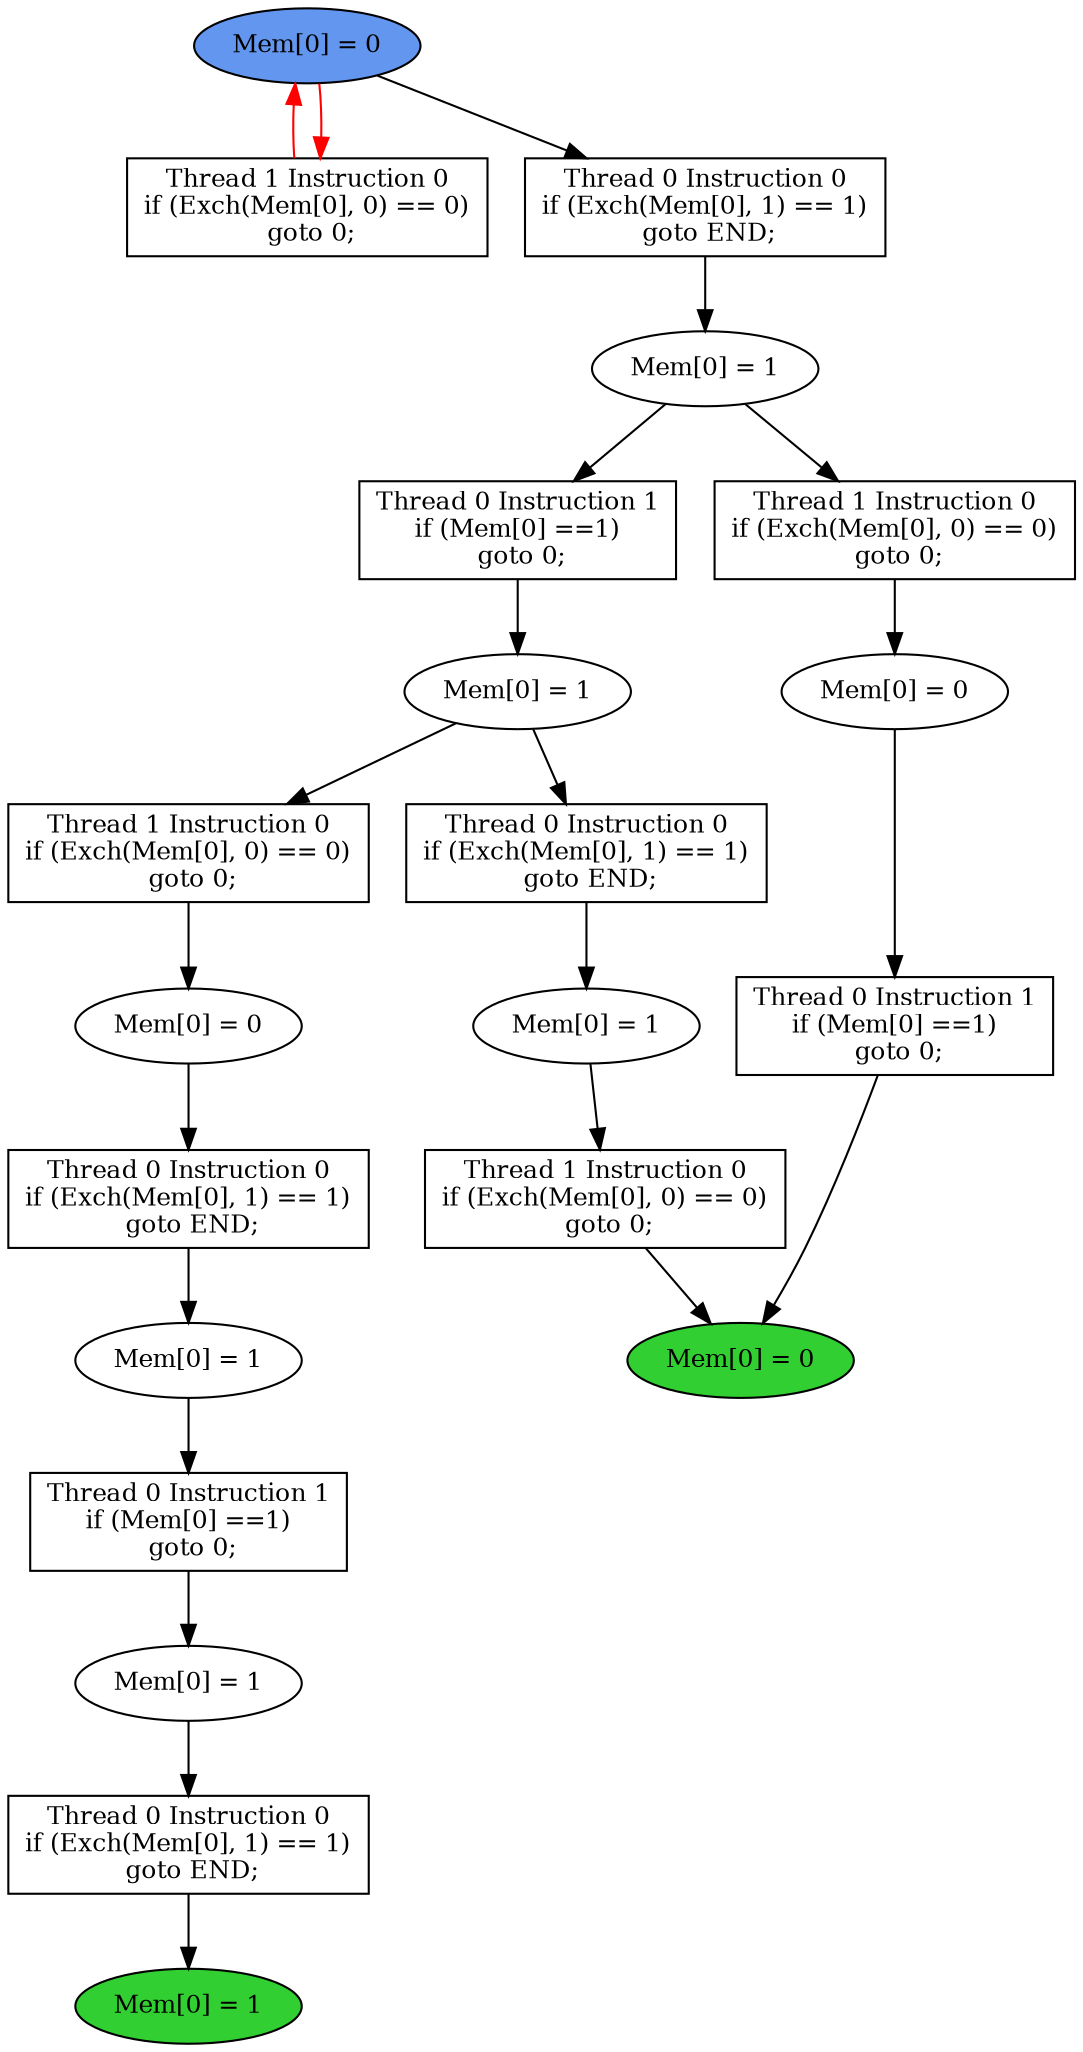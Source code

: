 digraph "graph" {
graph [fontsize=12]
node [fontsize=12]
edge [fontsize=12]
rankdir=TB;
"N22" -> "N16" [uuid = "<A0, END0>", color = "#000000", fontcolor = "#ffffff", style = "solid", label = "", dir = "forward", weight = "1"]
"N21" -> "N20" [uuid = "<A1, S6>", color = "#000000", fontcolor = "#ffffff", style = "solid", label = "", dir = "forward", weight = "1"]
"N31" -> "N28" [uuid = "<A2, START$0>", color = "#ff0000", fontcolor = "#ffffff", style = "solid", label = "", dir = "back", weight = "1"]
"N11" -> "N10" [uuid = "<A3, S5>", color = "#000000", fontcolor = "#ffffff", style = "solid", label = "", dir = "forward", weight = "1"]
"N17" -> "N16" [uuid = "<A4, END0>", color = "#000000", fontcolor = "#ffffff", style = "solid", label = "", dir = "forward", weight = "1"]
"N24" -> "N23" [uuid = "<A5, S4>", color = "#000000", fontcolor = "#ffffff", style = "solid", label = "", dir = "forward", weight = "1"]
"N15" -> "N14" [uuid = "<A6, S3>", color = "#000000", fontcolor = "#ffffff", style = "solid", label = "", dir = "forward", weight = "1"]
"N9" -> "N8" [uuid = "<A7, END1>", color = "#000000", fontcolor = "#ffffff", style = "solid", label = "", dir = "forward", weight = "1"]
"N19" -> "N18" [uuid = "<A8, S2>", color = "#000000", fontcolor = "#ffffff", style = "solid", label = "", dir = "forward", weight = "1"]
"N26" -> "N25" [uuid = "<A9, S1>", color = "#000000", fontcolor = "#ffffff", style = "solid", label = "", dir = "forward", weight = "1"]
"N13" -> "N12" [uuid = "<A10, S0>", color = "#000000", fontcolor = "#ffffff", style = "solid", label = "", dir = "forward", weight = "1"]
"N23" -> "N22" [uuid = "<A0, S4>", color = "#000000", fontcolor = "#ffffff", style = "solid", label = "", dir = "forward", weight = "1"]
"N25" -> "N21" [uuid = "<A1, S1>", color = "#000000", fontcolor = "#ffffff", style = "solid", label = "", dir = "forward", weight = "1"]
"N31" -> "N28" [uuid = "<A2, START$0>", color = "#ff0000", fontcolor = "#ffffff", style = "solid", label = "", dir = "forward", weight = "1"]
"N12" -> "N11" [uuid = "<A3, S0>", color = "#000000", fontcolor = "#ffffff", style = "solid", label = "", dir = "forward", weight = "1"]
"N18" -> "N17" [uuid = "<A4, S2>", color = "#000000", fontcolor = "#ffffff", style = "solid", label = "", dir = "forward", weight = "1"]
"N25" -> "N24" [uuid = "<A5, S1>", color = "#000000", fontcolor = "#ffffff", style = "solid", label = "", dir = "forward", weight = "1"]
"N20" -> "N15" [uuid = "<A6, S6>", color = "#000000", fontcolor = "#ffffff", style = "solid", label = "", dir = "forward", weight = "1"]
"N10" -> "N9" [uuid = "<A7, S5>", color = "#000000", fontcolor = "#ffffff", style = "solid", label = "", dir = "forward", weight = "1"]
"N20" -> "N19" [uuid = "<A8, S6>", color = "#000000", fontcolor = "#ffffff", style = "solid", label = "", dir = "forward", weight = "1"]
"N31" -> "N26" [uuid = "<A9, START$0>", color = "#000000", fontcolor = "#ffffff", style = "solid", label = "", dir = "forward", weight = "1"]
"N14" -> "N13" [uuid = "<A10, S3>", color = "#000000", fontcolor = "#ffffff", style = "solid", label = "", dir = "forward", weight = "1"]
"N8" [uuid="END1", label="Mem[0] = 1", fillcolor = "#31cf31", fontcolor = "#000000", shape = "ellipse", style = "filled, solid"]
"N9" [uuid="A7", label="Thread 0 Instruction 0
if (Exch(Mem[0], 1) == 1)
 goto END;", fillcolor = "#ffffff", fontcolor = "#000000", shape = "box", style = "filled, solid"]
"N10" [uuid="S5", label="Mem[0] = 1", fillcolor = "#ffffff", fontcolor = "#000000", shape = "ellipse", style = "filled, solid"]
"N11" [uuid="A3", label="Thread 0 Instruction 1
if (Mem[0] ==1)
 goto 0;", fillcolor = "#ffffff", fontcolor = "#000000", shape = "box", style = "filled, solid"]
"N12" [uuid="S0", label="Mem[0] = 1", fillcolor = "#ffffff", fontcolor = "#000000", shape = "ellipse", style = "filled, solid"]
"N13" [uuid="A10", label="Thread 0 Instruction 0
if (Exch(Mem[0], 1) == 1)
 goto END;", fillcolor = "#ffffff", fontcolor = "#000000", shape = "box", style = "filled, solid"]
"N14" [uuid="S3", label="Mem[0] = 0", fillcolor = "#ffffff", fontcolor = "#000000", shape = "ellipse", style = "filled, solid"]
"N15" [uuid="A6", label="Thread 1 Instruction 0
if (Exch(Mem[0], 0) == 0)
 goto 0;", fillcolor = "#ffffff", fontcolor = "#000000", shape = "box", style = "filled, solid"]
"N16" [uuid="END0", label="Mem[0] = 0", fillcolor = "#31cf31", fontcolor = "#000000", shape = "ellipse", style = "filled, solid"]
"N17" [uuid="A4", label="Thread 1 Instruction 0
if (Exch(Mem[0], 0) == 0)
 goto 0;", fillcolor = "#ffffff", fontcolor = "#000000", shape = "box", style = "filled, solid"]
"N18" [uuid="S2", label="Mem[0] = 1", fillcolor = "#ffffff", fontcolor = "#000000", shape = "ellipse", style = "filled, solid"]
"N19" [uuid="A8", label="Thread 0 Instruction 0
if (Exch(Mem[0], 1) == 1)
 goto END;", fillcolor = "#ffffff", fontcolor = "#000000", shape = "box", style = "filled, solid"]
"N20" [uuid="S6", label="Mem[0] = 1", fillcolor = "#ffffff", fontcolor = "#000000", shape = "ellipse", style = "filled, solid"]
"N21" [uuid="A1", label="Thread 0 Instruction 1
if (Mem[0] ==1)
 goto 0;", fillcolor = "#ffffff", fontcolor = "#000000", shape = "box", style = "filled, solid"]
"N22" [uuid="A0", label="Thread 0 Instruction 1
if (Mem[0] ==1)
 goto 0;", fillcolor = "#ffffff", fontcolor = "#000000", shape = "box", style = "filled, solid"]
"N23" [uuid="S4", label="Mem[0] = 0", fillcolor = "#ffffff", fontcolor = "#000000", shape = "ellipse", style = "filled, solid"]
"N24" [uuid="A5", label="Thread 1 Instruction 0
if (Exch(Mem[0], 0) == 0)
 goto 0;", fillcolor = "#ffffff", fontcolor = "#000000", shape = "box", style = "filled, solid"]
"N25" [uuid="S1", label="Mem[0] = 1", fillcolor = "#ffffff", fontcolor = "#000000", shape = "ellipse", style = "filled, solid"]
"N26" [uuid="A9", label="Thread 0 Instruction 0
if (Exch(Mem[0], 1) == 1)
 goto END;", fillcolor = "#ffffff", fontcolor = "#000000", shape = "box", style = "filled, solid"]
"N28" [uuid="A2", label="Thread 1 Instruction 0
if (Exch(Mem[0], 0) == 0)
 goto 0;", fillcolor = "#ffffff", fontcolor = "#000000", shape = "box", style = "filled, solid"]
"N31" [uuid="START$0", label="Mem[0] = 0", fillcolor = "#6396ef", fontcolor = "#000000", shape = "ellipse", style = "filled, solid"]
}